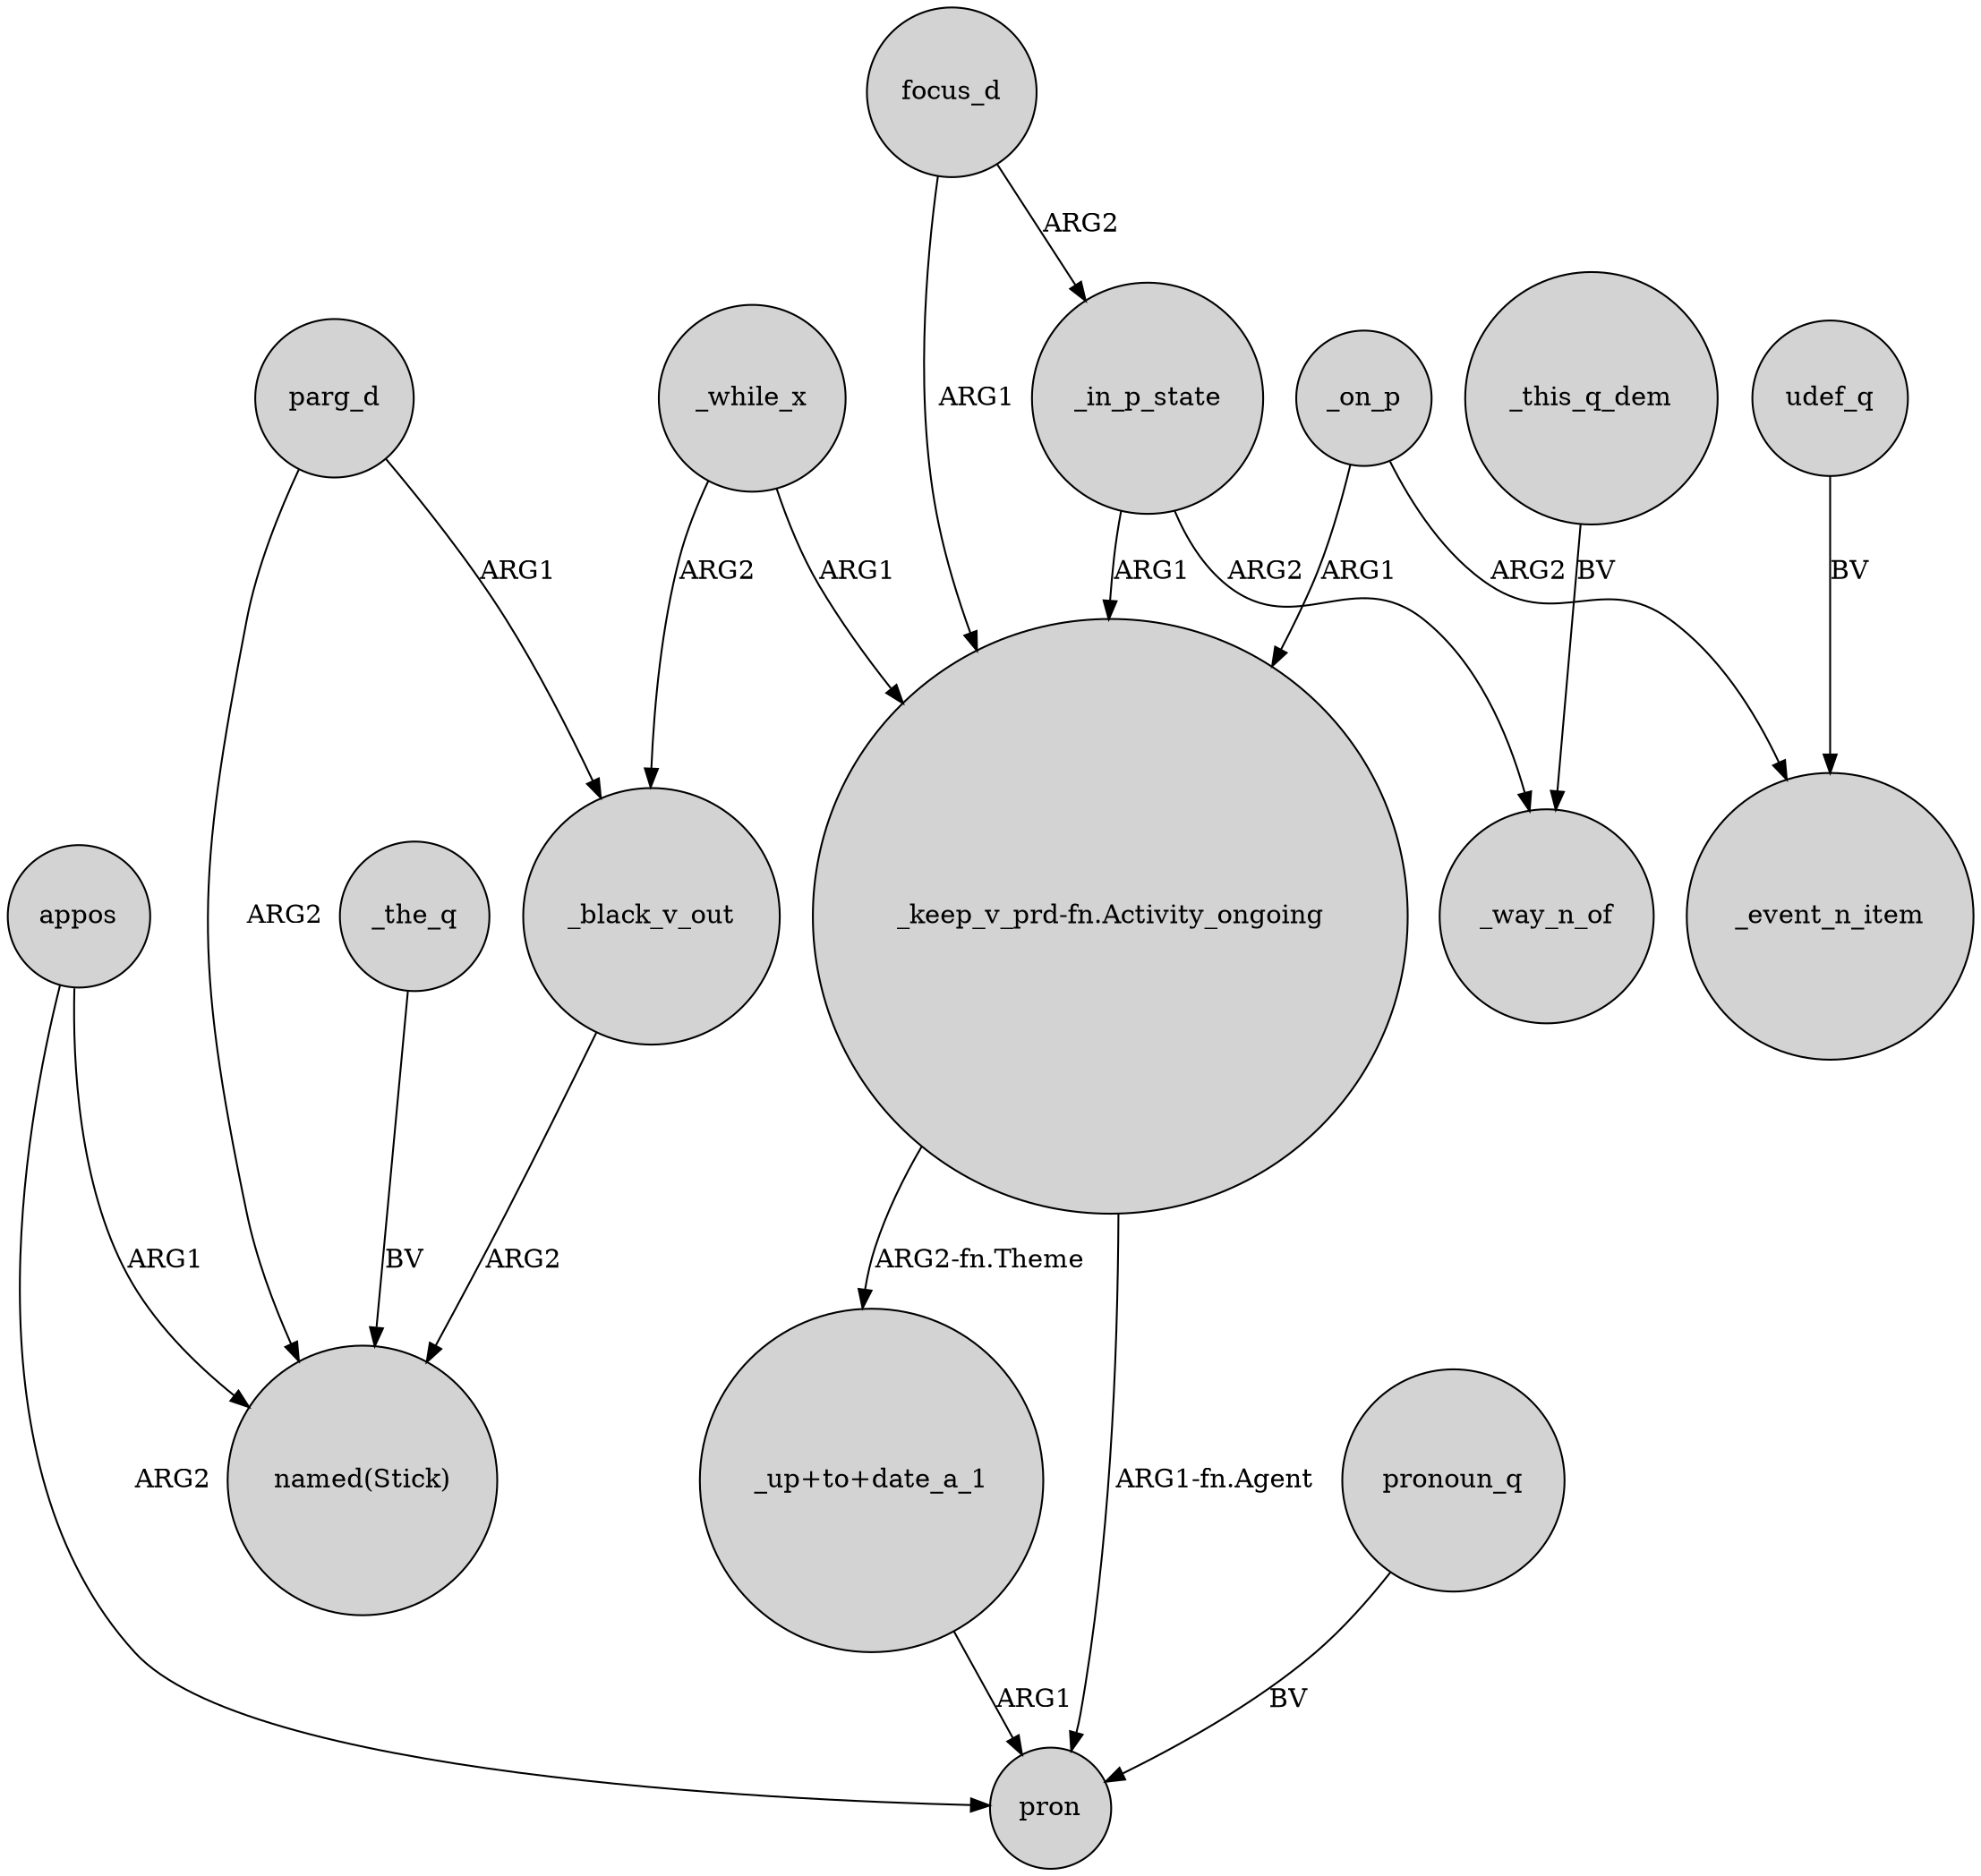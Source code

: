 digraph {
	node [shape=circle style=filled]
	_black_v_out -> "named(Stick)" [label=ARG2]
	appos -> pron [label=ARG2]
	"_keep_v_prd-fn.Activity_ongoing" -> "_up+to+date_a_1" [label="ARG2-fn.Theme"]
	appos -> "named(Stick)" [label=ARG1]
	focus_d -> _in_p_state [label=ARG2]
	_on_p -> _event_n_item [label=ARG2]
	parg_d -> _black_v_out [label=ARG1]
	_the_q -> "named(Stick)" [label=BV]
	"_keep_v_prd-fn.Activity_ongoing" -> pron [label="ARG1-fn.Agent"]
	pronoun_q -> pron [label=BV]
	parg_d -> "named(Stick)" [label=ARG2]
	_in_p_state -> "_keep_v_prd-fn.Activity_ongoing" [label=ARG1]
	_in_p_state -> _way_n_of [label=ARG2]
	focus_d -> "_keep_v_prd-fn.Activity_ongoing" [label=ARG1]
	_while_x -> "_keep_v_prd-fn.Activity_ongoing" [label=ARG1]
	_this_q_dem -> _way_n_of [label=BV]
	_while_x -> _black_v_out [label=ARG2]
	udef_q -> _event_n_item [label=BV]
	_on_p -> "_keep_v_prd-fn.Activity_ongoing" [label=ARG1]
	"_up+to+date_a_1" -> pron [label=ARG1]
}
